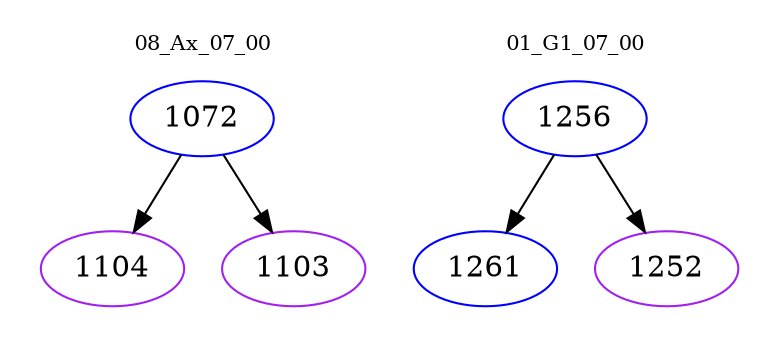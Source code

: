 digraph{
subgraph cluster_0 {
color = white
label = "08_Ax_07_00";
fontsize=10;
T0_1072 [label="1072", color="blue"]
T0_1072 -> T0_1104 [color="black"]
T0_1104 [label="1104", color="purple"]
T0_1072 -> T0_1103 [color="black"]
T0_1103 [label="1103", color="purple"]
}
subgraph cluster_1 {
color = white
label = "01_G1_07_00";
fontsize=10;
T1_1256 [label="1256", color="blue"]
T1_1256 -> T1_1261 [color="black"]
T1_1261 [label="1261", color="blue"]
T1_1256 -> T1_1252 [color="black"]
T1_1252 [label="1252", color="purple"]
}
}

